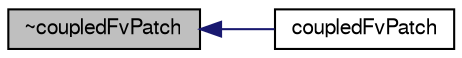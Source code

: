 digraph "~coupledFvPatch"
{
  bgcolor="transparent";
  edge [fontname="FreeSans",fontsize="10",labelfontname="FreeSans",labelfontsize="10"];
  node [fontname="FreeSans",fontsize="10",shape=record];
  rankdir="LR";
  Node4 [label="~coupledFvPatch",height=0.2,width=0.4,color="black", fillcolor="grey75", style="filled", fontcolor="black"];
  Node4 -> Node5 [dir="back",color="midnightblue",fontsize="10",style="solid",fontname="FreeSans"];
  Node5 [label="coupledFvPatch",height=0.2,width=0.4,color="black",URL="$a22794.html#a7587eb949537aa12ab406cc9e9be8781",tooltip="Construct from polyPatch. "];
}
